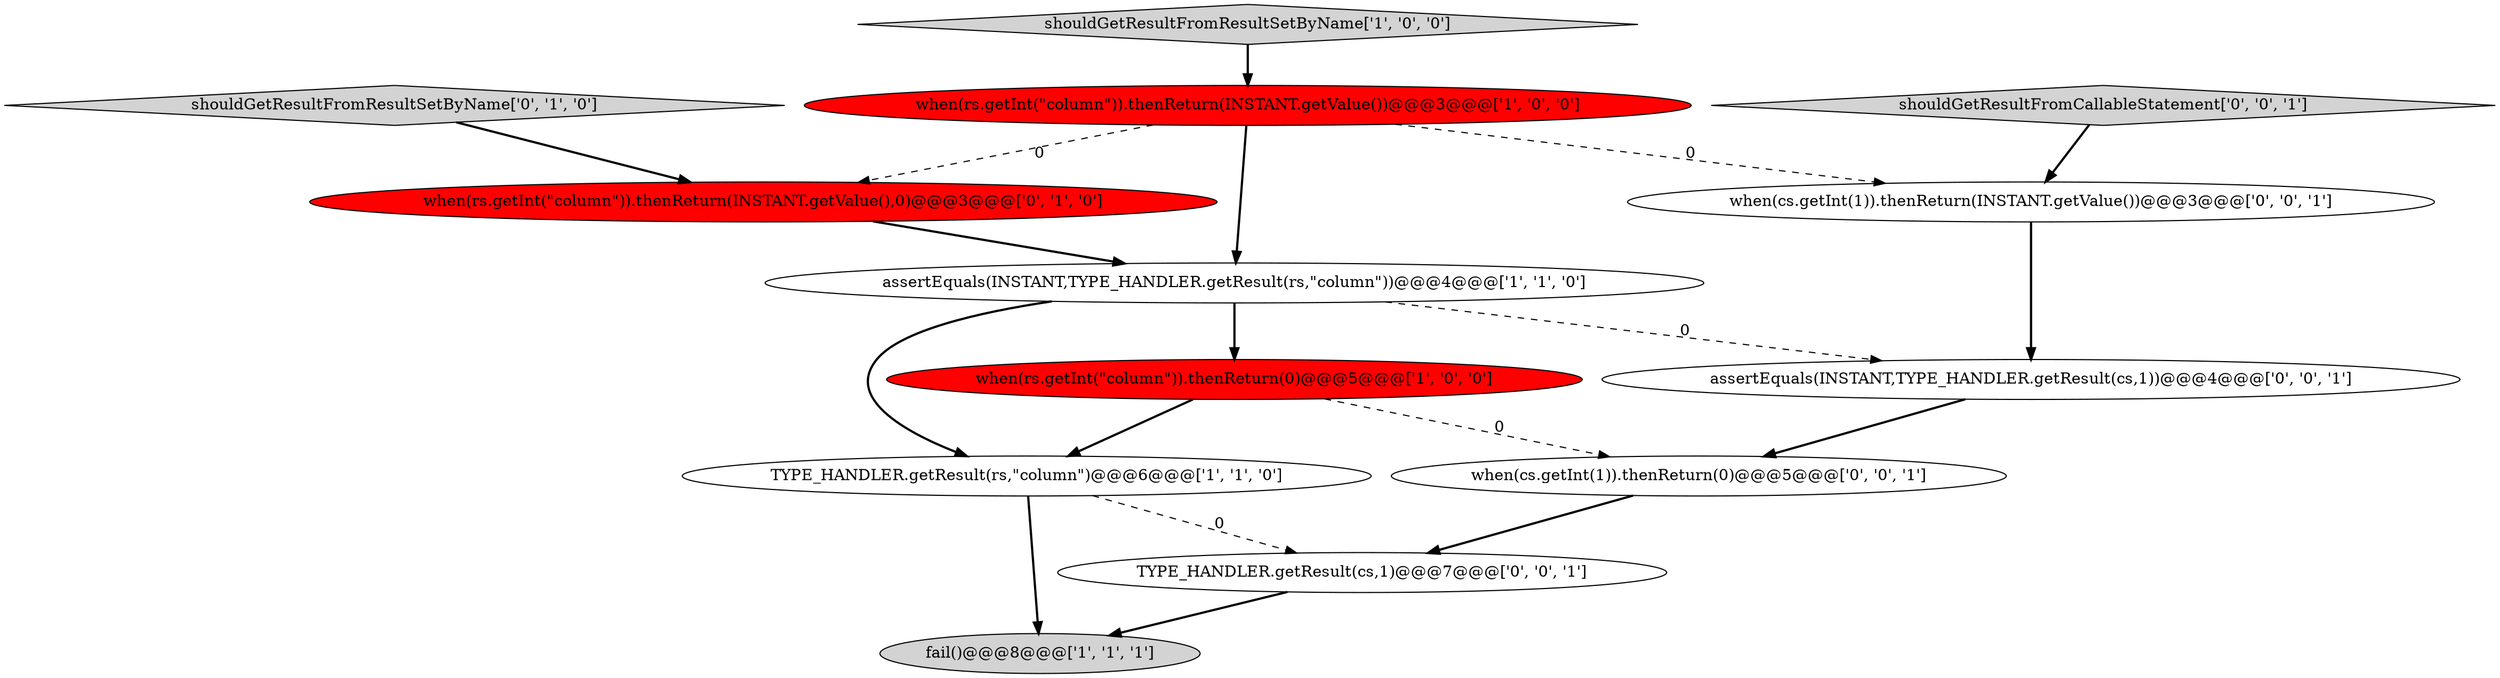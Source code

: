 digraph {
8 [style = filled, label = "when(cs.getInt(1)).thenReturn(0)@@@5@@@['0', '0', '1']", fillcolor = white, shape = ellipse image = "AAA0AAABBB3BBB"];
9 [style = filled, label = "shouldGetResultFromCallableStatement['0', '0', '1']", fillcolor = lightgray, shape = diamond image = "AAA0AAABBB3BBB"];
3 [style = filled, label = "fail()@@@8@@@['1', '1', '1']", fillcolor = lightgray, shape = ellipse image = "AAA0AAABBB1BBB"];
0 [style = filled, label = "assertEquals(INSTANT,TYPE_HANDLER.getResult(rs,\"column\"))@@@4@@@['1', '1', '0']", fillcolor = white, shape = ellipse image = "AAA0AAABBB1BBB"];
2 [style = filled, label = "shouldGetResultFromResultSetByName['1', '0', '0']", fillcolor = lightgray, shape = diamond image = "AAA0AAABBB1BBB"];
5 [style = filled, label = "when(rs.getInt(\"column\")).thenReturn(0)@@@5@@@['1', '0', '0']", fillcolor = red, shape = ellipse image = "AAA1AAABBB1BBB"];
1 [style = filled, label = "TYPE_HANDLER.getResult(rs,\"column\")@@@6@@@['1', '1', '0']", fillcolor = white, shape = ellipse image = "AAA0AAABBB1BBB"];
12 [style = filled, label = "when(cs.getInt(1)).thenReturn(INSTANT.getValue())@@@3@@@['0', '0', '1']", fillcolor = white, shape = ellipse image = "AAA0AAABBB3BBB"];
7 [style = filled, label = "shouldGetResultFromResultSetByName['0', '1', '0']", fillcolor = lightgray, shape = diamond image = "AAA0AAABBB2BBB"];
6 [style = filled, label = "when(rs.getInt(\"column\")).thenReturn(INSTANT.getValue(),0)@@@3@@@['0', '1', '0']", fillcolor = red, shape = ellipse image = "AAA1AAABBB2BBB"];
4 [style = filled, label = "when(rs.getInt(\"column\")).thenReturn(INSTANT.getValue())@@@3@@@['1', '0', '0']", fillcolor = red, shape = ellipse image = "AAA1AAABBB1BBB"];
11 [style = filled, label = "assertEquals(INSTANT,TYPE_HANDLER.getResult(cs,1))@@@4@@@['0', '0', '1']", fillcolor = white, shape = ellipse image = "AAA0AAABBB3BBB"];
10 [style = filled, label = "TYPE_HANDLER.getResult(cs,1)@@@7@@@['0', '0', '1']", fillcolor = white, shape = ellipse image = "AAA0AAABBB3BBB"];
1->3 [style = bold, label=""];
5->8 [style = dashed, label="0"];
11->8 [style = bold, label=""];
5->1 [style = bold, label=""];
8->10 [style = bold, label=""];
10->3 [style = bold, label=""];
0->11 [style = dashed, label="0"];
6->0 [style = bold, label=""];
9->12 [style = bold, label=""];
4->12 [style = dashed, label="0"];
1->10 [style = dashed, label="0"];
4->6 [style = dashed, label="0"];
2->4 [style = bold, label=""];
0->1 [style = bold, label=""];
7->6 [style = bold, label=""];
4->0 [style = bold, label=""];
0->5 [style = bold, label=""];
12->11 [style = bold, label=""];
}
